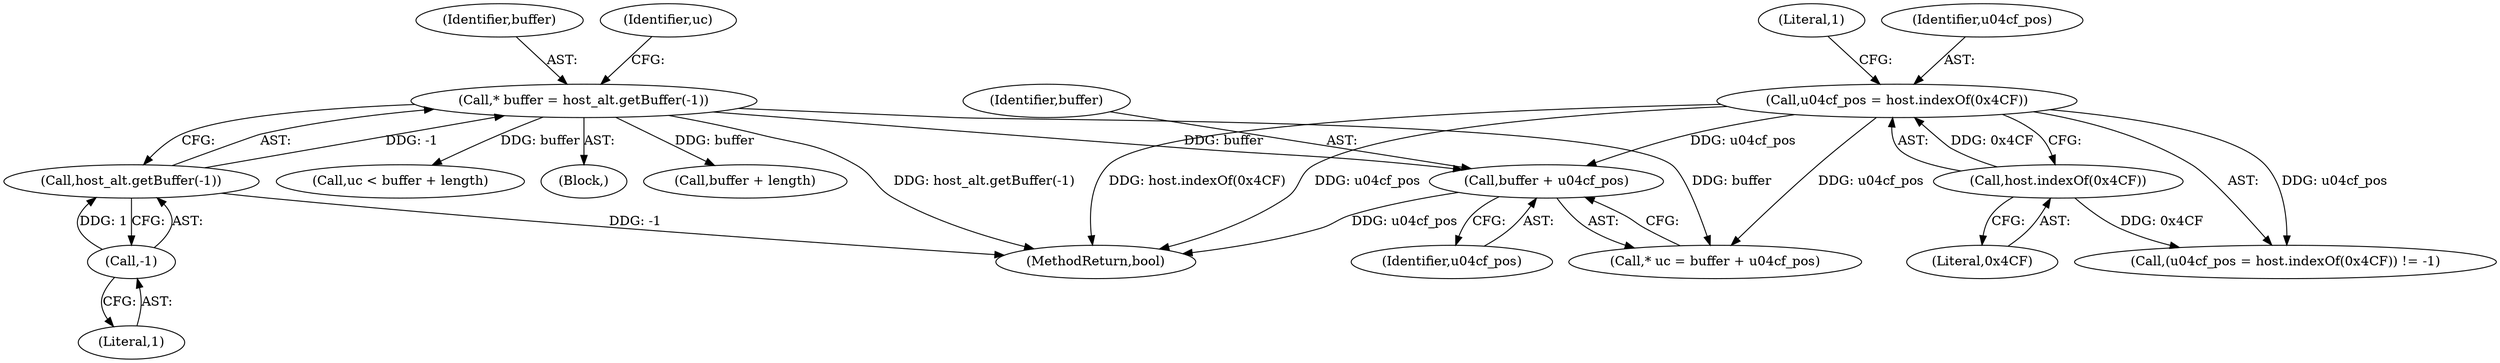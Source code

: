 digraph "0_Chrome_f9b56bc54fdff5981dba39a707489c3ca9980fac_1@pointer" {
"1000159" [label="(Call,buffer + u04cf_pos)"];
"1000150" [label="(Call,* buffer = host_alt.getBuffer(-1))"];
"1000152" [label="(Call,host_alt.getBuffer(-1))"];
"1000153" [label="(Call,-1)"];
"1000137" [label="(Call,u04cf_pos = host.indexOf(0x4CF))"];
"1000139" [label="(Call,host.indexOf(0x4CF))"];
"1000161" [label="(Identifier,u04cf_pos)"];
"1000157" [label="(Call,* uc = buffer + u04cf_pos)"];
"1000154" [label="(Literal,1)"];
"1000150" [label="(Call,* buffer = host_alt.getBuffer(-1))"];
"1000162" [label="(Call,uc < buffer + length)"];
"1000151" [label="(Identifier,buffer)"];
"1000142" [label="(Literal,1)"];
"1000159" [label="(Call,buffer + u04cf_pos)"];
"1000143" [label="(Block,)"];
"1000152" [label="(Call,host_alt.getBuffer(-1))"];
"1000138" [label="(Identifier,u04cf_pos)"];
"1000164" [label="(Call,buffer + length)"];
"1000140" [label="(Literal,0x4CF)"];
"1000153" [label="(Call,-1)"];
"1000160" [label="(Identifier,buffer)"];
"1000158" [label="(Identifier,uc)"];
"1000209" [label="(MethodReturn,bool)"];
"1000139" [label="(Call,host.indexOf(0x4CF))"];
"1000136" [label="(Call,(u04cf_pos = host.indexOf(0x4CF)) != -1)"];
"1000137" [label="(Call,u04cf_pos = host.indexOf(0x4CF))"];
"1000159" -> "1000157"  [label="AST: "];
"1000159" -> "1000161"  [label="CFG: "];
"1000160" -> "1000159"  [label="AST: "];
"1000161" -> "1000159"  [label="AST: "];
"1000157" -> "1000159"  [label="CFG: "];
"1000159" -> "1000209"  [label="DDG: u04cf_pos"];
"1000150" -> "1000159"  [label="DDG: buffer"];
"1000137" -> "1000159"  [label="DDG: u04cf_pos"];
"1000150" -> "1000143"  [label="AST: "];
"1000150" -> "1000152"  [label="CFG: "];
"1000151" -> "1000150"  [label="AST: "];
"1000152" -> "1000150"  [label="AST: "];
"1000158" -> "1000150"  [label="CFG: "];
"1000150" -> "1000209"  [label="DDG: host_alt.getBuffer(-1)"];
"1000152" -> "1000150"  [label="DDG: -1"];
"1000150" -> "1000157"  [label="DDG: buffer"];
"1000150" -> "1000162"  [label="DDG: buffer"];
"1000150" -> "1000164"  [label="DDG: buffer"];
"1000152" -> "1000153"  [label="CFG: "];
"1000153" -> "1000152"  [label="AST: "];
"1000152" -> "1000209"  [label="DDG: -1"];
"1000153" -> "1000152"  [label="DDG: 1"];
"1000153" -> "1000154"  [label="CFG: "];
"1000154" -> "1000153"  [label="AST: "];
"1000137" -> "1000136"  [label="AST: "];
"1000137" -> "1000139"  [label="CFG: "];
"1000138" -> "1000137"  [label="AST: "];
"1000139" -> "1000137"  [label="AST: "];
"1000142" -> "1000137"  [label="CFG: "];
"1000137" -> "1000209"  [label="DDG: host.indexOf(0x4CF)"];
"1000137" -> "1000209"  [label="DDG: u04cf_pos"];
"1000137" -> "1000136"  [label="DDG: u04cf_pos"];
"1000139" -> "1000137"  [label="DDG: 0x4CF"];
"1000137" -> "1000157"  [label="DDG: u04cf_pos"];
"1000139" -> "1000140"  [label="CFG: "];
"1000140" -> "1000139"  [label="AST: "];
"1000139" -> "1000136"  [label="DDG: 0x4CF"];
}
